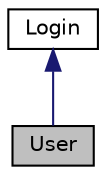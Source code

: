 digraph "User"
{
 // LATEX_PDF_SIZE
  edge [fontname="Helvetica",fontsize="10",labelfontname="Helvetica",labelfontsize="10"];
  node [fontname="Helvetica",fontsize="10",shape=record];
  Node1 [label="User",height=0.2,width=0.4,color="black", fillcolor="grey75", style="filled", fontcolor="black",tooltip="Clase que crea un usuario en el servidor."];
  Node2 -> Node1 [dir="back",color="midnightblue",fontsize="10",style="solid",fontname="Helvetica"];
  Node2 [label="Login",height=0.2,width=0.4,color="black", fillcolor="white", style="filled",URL="$class_login.html",tooltip="Clase que guarda la contraseña del servidor y verifica si esta correcta."];
}
